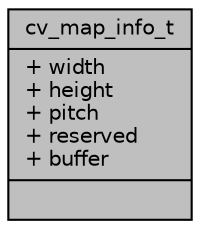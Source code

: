 digraph "cv_map_info_t"
{
 // INTERACTIVE_SVG=YES
 // LATEX_PDF_SIZE
  bgcolor="transparent";
  edge [fontname="Helvetica",fontsize="10",labelfontname="Helvetica",labelfontsize="10"];
  node [fontname="Helvetica",fontsize="10",shape=record];
  Node1 [label="{cv_map_info_t\n|+ width\l+ height\l+ pitch\l+ reserved\l+ buffer\l|}",height=0.2,width=0.4,color="black", fillcolor="grey75", style="filled", fontcolor="black",tooltip=" "];
}
